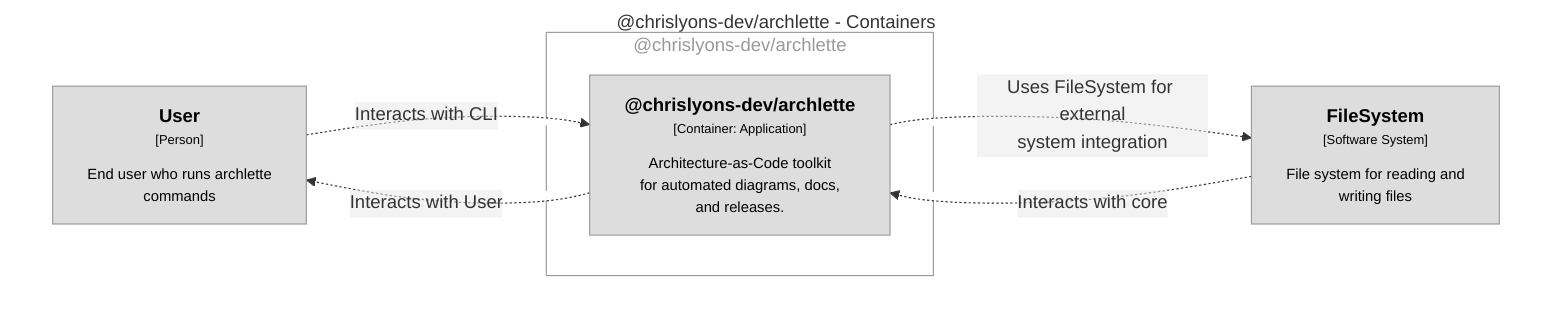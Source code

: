 graph TB
  linkStyle default fill:#ffffff

  subgraph diagram ["@chrislyons-dev/archlette - Containers"]
    style diagram fill:#ffffff,stroke:#ffffff

    1["<div style='font-weight: bold'>User</div><div style='font-size: 70%; margin-top: 0px'>[Person]</div><div style='font-size: 80%; margin-top:10px'>End user who runs archlette<br />commands</div>"]
    style 1 fill:#dddddd,stroke:#9a9a9a,color:#000000
    2["<div style='font-weight: bold'>FileSystem</div><div style='font-size: 70%; margin-top: 0px'>[Software System]</div><div style='font-size: 80%; margin-top:10px'>File system for reading and<br />writing files</div>"]
    style 2 fill:#dddddd,stroke:#9a9a9a,color:#000000

    subgraph 3 ["@chrislyons-dev/archlette"]
      style 3 fill:#ffffff,stroke:#9a9a9a,color:#9a9a9a

      4["<div style='font-weight: bold'>@chrislyons-dev/archlette</div><div style='font-size: 70%; margin-top: 0px'>[Container: Application]</div><div style='font-size: 80%; margin-top:10px'>Architecture-as-Code toolkit<br />for automated diagrams, docs,<br />and releases.</div>"]
      style 4 fill:#dddddd,stroke:#9a9a9a,color:#000000
    end

    1-. "<div>Interacts with CLI</div><div style='font-size: 70%'></div>" .->4
    2-. "<div>Interacts with core</div><div style='font-size: 70%'></div>" .->4
    4-. "<div>Interacts with User</div><div style='font-size: 70%'></div>" .->1
    4-. "<div>Uses FileSystem for external<br />system integration</div><div style='font-size: 70%'></div>" .->2
  end